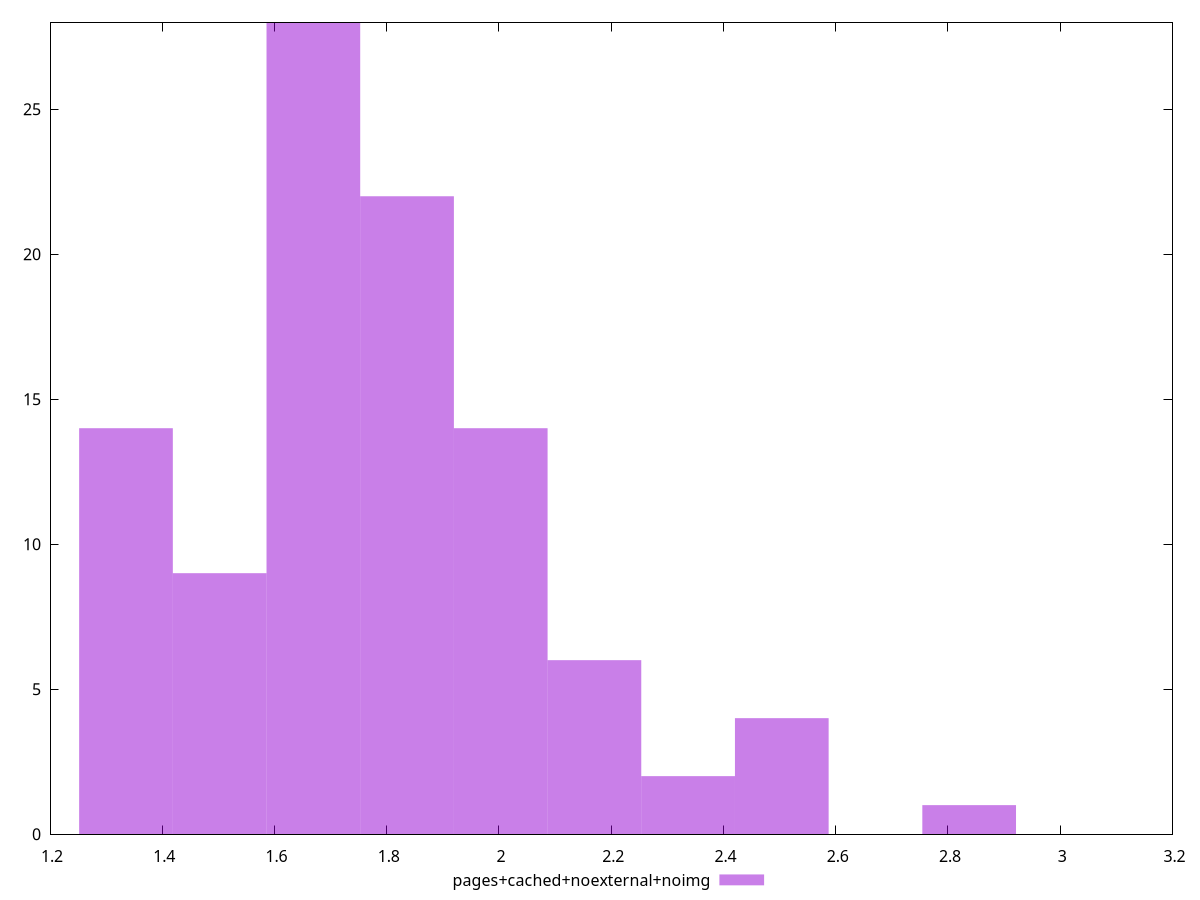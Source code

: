 $_pagesCachedNoexternalNoimg <<EOF
1.5023168220028962 9
2.1700131873375166 6
1.8361650046702065 22
1.6692409133365513 28
1.335392730669241 14
2.503861370004827 4
2.0030890960038614 14
2.3369372786711717 2
2.837709552672137 1
EOF
set key outside below
set terminal pngcairo
set output "report_00006_2020-11-02T20-21-41.718Z/server-response-time/pages+cached+noexternal+noimg//raw_hist.png"
set yrange [0:28]
set boxwidth 0.16692409133365513
set style fill transparent solid 0.5 noborder
plot $_pagesCachedNoexternalNoimg title "pages+cached+noexternal+noimg" with boxes ,